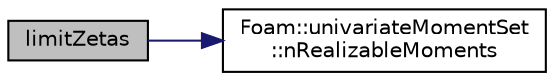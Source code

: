 digraph "limitZetas"
{
  bgcolor="transparent";
  edge [fontname="Helvetica",fontsize="10",labelfontname="Helvetica",labelfontsize="10"];
  node [fontname="Helvetica",fontsize="10",shape=record];
  rankdir="LR";
  Node1 [label="limitZetas",height=0.2,width=0.4,color="black", fillcolor="grey75", style="filled", fontcolor="black"];
  Node1 -> Node2 [color="midnightblue",fontsize="10",style="solid",fontname="Helvetica"];
  Node2 [label="Foam::univariateMomentSet\l::nRealizableMoments",height=0.2,width=0.4,color="black",URL="$a00215.html#a2256488242f928209215b0a3221f6bb8",tooltip="Return the number of realizable moments. "];
}

